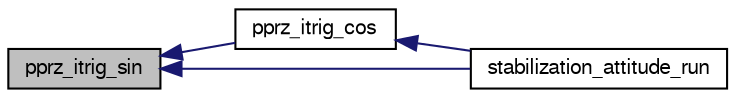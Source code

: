 digraph "pprz_itrig_sin"
{
  edge [fontname="FreeSans",fontsize="10",labelfontname="FreeSans",labelfontsize="10"];
  node [fontname="FreeSans",fontsize="10",shape=record];
  rankdir="LR";
  Node1 [label="pprz_itrig_sin",height=0.2,width=0.4,color="black", fillcolor="grey75", style="filled", fontcolor="black"];
  Node1 -> Node2 [dir="back",color="midnightblue",fontsize="10",style="solid",fontname="FreeSans"];
  Node2 [label="pprz_itrig_cos",height=0.2,width=0.4,color="black", fillcolor="white", style="filled",URL="$pprz__trig__int_8h.html#a728b04d5a78d866cd79c86b0c3c6c5a0"];
  Node2 -> Node3 [dir="back",color="midnightblue",fontsize="10",style="solid",fontname="FreeSans"];
  Node3 [label="stabilization_attitude_run",height=0.2,width=0.4,color="black", fillcolor="white", style="filled",URL="$stabilization__attitude__heli__indi_8c.html#add1138c9aae1adaafdb42ddf2f0c039a"];
  Node1 -> Node3 [dir="back",color="midnightblue",fontsize="10",style="solid",fontname="FreeSans"];
}
